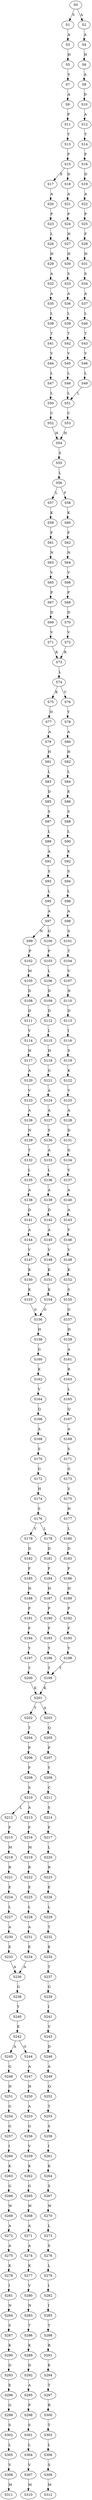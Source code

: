strict digraph  {
	S0 -> S1 [ label = S ];
	S0 -> S2 [ label = A ];
	S1 -> S3 [ label = A ];
	S2 -> S4 [ label = A ];
	S3 -> S5 [ label = H ];
	S4 -> S6 [ label = H ];
	S5 -> S7 [ label = V ];
	S6 -> S8 [ label = A ];
	S7 -> S9 [ label = A ];
	S8 -> S10 [ label = D ];
	S9 -> S11 [ label = P ];
	S10 -> S12 [ label = A ];
	S11 -> S13 [ label = T ];
	S12 -> S14 [ label = T ];
	S13 -> S15 [ label = F ];
	S14 -> S16 [ label = F ];
	S15 -> S17 [ label = E ];
	S15 -> S18 [ label = D ];
	S16 -> S19 [ label = D ];
	S17 -> S20 [ label = A ];
	S18 -> S21 [ label = A ];
	S19 -> S22 [ label = A ];
	S20 -> S23 [ label = P ];
	S21 -> S24 [ label = P ];
	S22 -> S25 [ label = P ];
	S23 -> S26 [ label = L ];
	S24 -> S27 [ label = H ];
	S25 -> S28 [ label = F ];
	S26 -> S29 [ label = H ];
	S27 -> S30 [ label = H ];
	S28 -> S31 [ label = H ];
	S29 -> S32 [ label = A ];
	S30 -> S33 [ label = S ];
	S31 -> S34 [ label = S ];
	S32 -> S35 [ label = A ];
	S33 -> S36 [ label = A ];
	S34 -> S37 [ label = A ];
	S35 -> S38 [ label = L ];
	S36 -> S39 [ label = L ];
	S37 -> S40 [ label = L ];
	S38 -> S41 [ label = T ];
	S39 -> S42 [ label = T ];
	S40 -> S43 [ label = T ];
	S41 -> S44 [ label = V ];
	S42 -> S45 [ label = V ];
	S43 -> S46 [ label = V ];
	S44 -> S47 [ label = L ];
	S45 -> S48 [ label = L ];
	S46 -> S49 [ label = L ];
	S47 -> S50 [ label = L ];
	S48 -> S51 [ label = L ];
	S49 -> S51 [ label = L ];
	S50 -> S52 [ label = C ];
	S51 -> S53 [ label = C ];
	S52 -> S54 [ label = H ];
	S53 -> S54 [ label = H ];
	S54 -> S55 [ label = S ];
	S55 -> S56 [ label = L ];
	S56 -> S57 [ label = L ];
	S56 -> S58 [ label = F ];
	S57 -> S59 [ label = K ];
	S58 -> S60 [ label = K ];
	S59 -> S61 [ label = F ];
	S60 -> S62 [ label = F ];
	S61 -> S63 [ label = N ];
	S62 -> S64 [ label = N ];
	S63 -> S65 [ label = V ];
	S64 -> S66 [ label = V ];
	S65 -> S67 [ label = P ];
	S66 -> S68 [ label = P ];
	S67 -> S69 [ label = D ];
	S68 -> S70 [ label = D ];
	S69 -> S71 [ label = V ];
	S70 -> S72 [ label = V ];
	S71 -> S73 [ label = R ];
	S72 -> S73 [ label = R ];
	S73 -> S74 [ label = L ];
	S74 -> S75 [ label = K ];
	S74 -> S76 [ label = V ];
	S75 -> S77 [ label = H ];
	S76 -> S78 [ label = Y ];
	S77 -> S79 [ label = A ];
	S78 -> S80 [ label = A ];
	S79 -> S81 [ label = H ];
	S80 -> S82 [ label = H ];
	S81 -> S83 [ label = L ];
	S82 -> S84 [ label = L ];
	S83 -> S85 [ label = D ];
	S84 -> S86 [ label = E ];
	S85 -> S87 [ label = S ];
	S86 -> S88 [ label = S ];
	S87 -> S89 [ label = L ];
	S88 -> S90 [ label = L ];
	S89 -> S91 [ label = A ];
	S90 -> S92 [ label = K ];
	S91 -> S93 [ label = S ];
	S92 -> S94 [ label = S ];
	S93 -> S95 [ label = L ];
	S94 -> S96 [ label = L ];
	S95 -> S97 [ label = A ];
	S96 -> S98 [ label = A ];
	S97 -> S99 [ label = N ];
	S97 -> S100 [ label = G ];
	S98 -> S101 [ label = S ];
	S99 -> S102 [ label = P ];
	S100 -> S103 [ label = P ];
	S101 -> S104 [ label = T ];
	S102 -> S105 [ label = M ];
	S103 -> S106 [ label = L ];
	S104 -> S107 [ label = V ];
	S105 -> S108 [ label = D ];
	S106 -> S109 [ label = D ];
	S107 -> S110 [ label = N ];
	S108 -> S111 [ label = D ];
	S109 -> S112 [ label = D ];
	S110 -> S113 [ label = D ];
	S111 -> S114 [ label = V ];
	S112 -> S115 [ label = L ];
	S113 -> S116 [ label = I ];
	S114 -> S117 [ label = H ];
	S115 -> S118 [ label = H ];
	S116 -> S119 [ label = S ];
	S117 -> S120 [ label = A ];
	S118 -> S121 [ label = G ];
	S119 -> S122 [ label = K ];
	S120 -> S123 [ label = V ];
	S121 -> S124 [ label = A ];
	S122 -> S125 [ label = V ];
	S123 -> S126 [ label = A ];
	S124 -> S127 [ label = A ];
	S125 -> S128 [ label = A ];
	S126 -> S129 [ label = N ];
	S127 -> S130 [ label = S ];
	S128 -> S131 [ label = D ];
	S129 -> S132 [ label = T ];
	S130 -> S133 [ label = A ];
	S131 -> S134 [ label = G ];
	S132 -> S135 [ label = L ];
	S133 -> S136 [ label = L ];
	S134 -> S137 [ label = V ];
	S135 -> S138 [ label = A ];
	S136 -> S139 [ label = A ];
	S137 -> S140 [ label = A ];
	S138 -> S141 [ label = D ];
	S139 -> S142 [ label = D ];
	S140 -> S143 [ label = A ];
	S141 -> S144 [ label = A ];
	S142 -> S145 [ label = A ];
	S143 -> S146 [ label = V ];
	S144 -> S147 [ label = V ];
	S145 -> S148 [ label = V ];
	S146 -> S149 [ label = V ];
	S147 -> S150 [ label = K ];
	S148 -> S151 [ label = K ];
	S149 -> S152 [ label = K ];
	S150 -> S153 [ label = K ];
	S151 -> S154 [ label = K ];
	S152 -> S155 [ label = S ];
	S153 -> S156 [ label = G ];
	S154 -> S156 [ label = G ];
	S155 -> S157 [ label = G ];
	S156 -> S158 [ label = H ];
	S157 -> S159 [ label = H ];
	S158 -> S160 [ label = G ];
	S159 -> S161 [ label = A ];
	S160 -> S162 [ label = K ];
	S161 -> S163 [ label = R ];
	S162 -> S164 [ label = V ];
	S163 -> S165 [ label = L ];
	S164 -> S166 [ label = Q ];
	S165 -> S167 [ label = Q ];
	S166 -> S168 [ label = A ];
	S167 -> S169 [ label = A ];
	S168 -> S170 [ label = S ];
	S169 -> S171 [ label = S ];
	S170 -> S172 [ label = G ];
	S171 -> S173 [ label = G ];
	S172 -> S174 [ label = H ];
	S173 -> S175 [ label = S ];
	S174 -> S176 [ label = S ];
	S175 -> S177 [ label = H ];
	S176 -> S178 [ label = L ];
	S176 -> S179 [ label = V ];
	S177 -> S180 [ label = L ];
	S178 -> S181 [ label = D ];
	S179 -> S182 [ label = D ];
	S180 -> S183 [ label = D ];
	S181 -> S184 [ label = F ];
	S182 -> S185 [ label = F ];
	S183 -> S186 [ label = F ];
	S184 -> S187 [ label = H ];
	S185 -> S188 [ label = H ];
	S186 -> S189 [ label = H ];
	S187 -> S190 [ label = P ];
	S188 -> S191 [ label = P ];
	S189 -> S192 [ label = P ];
	S190 -> S193 [ label = F ];
	S191 -> S194 [ label = F ];
	S192 -> S195 [ label = F ];
	S193 -> S196 [ label = Y ];
	S194 -> S197 [ label = Y ];
	S195 -> S198 [ label = Y ];
	S196 -> S199 [ label = T ];
	S197 -> S200 [ label = T ];
	S198 -> S199 [ label = T ];
	S199 -> S201 [ label = K ];
	S200 -> S201 [ label = K ];
	S201 -> S202 [ label = T ];
	S201 -> S203 [ label = A ];
	S202 -> S204 [ label = T ];
	S203 -> S205 [ label = Q ];
	S204 -> S206 [ label = P ];
	S205 -> S207 [ label = P ];
	S206 -> S208 [ label = F ];
	S207 -> S209 [ label = Y ];
	S208 -> S210 [ label = S ];
	S209 -> S211 [ label = C ];
	S210 -> S212 [ label = L ];
	S210 -> S213 [ label = A ];
	S211 -> S214 [ label = S ];
	S212 -> S215 [ label = F ];
	S213 -> S216 [ label = F ];
	S214 -> S217 [ label = F ];
	S215 -> S218 [ label = M ];
	S216 -> S219 [ label = M ];
	S217 -> S220 [ label = L ];
	S218 -> S221 [ label = R ];
	S219 -> S222 [ label = R ];
	S220 -> S223 [ label = R ];
	S221 -> S224 [ label = E ];
	S222 -> S225 [ label = E ];
	S223 -> S226 [ label = E ];
	S224 -> S227 [ label = L ];
	S225 -> S228 [ label = L ];
	S226 -> S229 [ label = L ];
	S227 -> S230 [ label = A ];
	S228 -> S231 [ label = A ];
	S229 -> S232 [ label = T ];
	S230 -> S233 [ label = E ];
	S231 -> S234 [ label = E ];
	S232 -> S235 [ label = E ];
	S233 -> S236 [ label = A ];
	S234 -> S236 [ label = A ];
	S235 -> S237 [ label = T ];
	S236 -> S238 [ label = G ];
	S237 -> S239 [ label = G ];
	S238 -> S240 [ label = Y ];
	S239 -> S241 [ label = I ];
	S240 -> S242 [ label = E ];
	S241 -> S243 [ label = V ];
	S242 -> S244 [ label = G ];
	S242 -> S245 [ label = A ];
	S243 -> S246 [ label = D ];
	S244 -> S247 [ label = A ];
	S245 -> S248 [ label = G ];
	S246 -> S249 [ label = A ];
	S247 -> S250 [ label = H ];
	S248 -> S251 [ label = H ];
	S249 -> S252 [ label = Q ];
	S250 -> S253 [ label = A ];
	S251 -> S254 [ label = G ];
	S252 -> S255 [ label = T ];
	S253 -> S256 [ label = G ];
	S254 -> S257 [ label = G ];
	S255 -> S258 [ label = S ];
	S256 -> S259 [ label = V ];
	S257 -> S260 [ label = I ];
	S258 -> S261 [ label = I ];
	S259 -> S262 [ label = K ];
	S260 -> S263 [ label = K ];
	S261 -> S264 [ label = K ];
	S262 -> S265 [ label = G ];
	S263 -> S266 [ label = G ];
	S264 -> S267 [ label = S ];
	S265 -> S268 [ label = W ];
	S266 -> S269 [ label = W ];
	S267 -> S270 [ label = W ];
	S268 -> S271 [ label = A ];
	S269 -> S272 [ label = A ];
	S270 -> S273 [ label = L ];
	S271 -> S274 [ label = A ];
	S272 -> S275 [ label = A ];
	S273 -> S276 [ label = S ];
	S274 -> S277 [ label = K ];
	S275 -> S278 [ label = K ];
	S276 -> S279 [ label = L ];
	S277 -> S280 [ label = V ];
	S278 -> S281 [ label = I ];
	S279 -> S282 [ label = I ];
	S280 -> S283 [ label = N ];
	S281 -> S284 [ label = N ];
	S282 -> S285 [ label = I ];
	S283 -> S286 [ label = T ];
	S284 -> S287 [ label = S ];
	S285 -> S288 [ label = T ];
	S286 -> S289 [ label = K ];
	S287 -> S290 [ label = K ];
	S288 -> S291 [ label = R ];
	S289 -> S292 [ label = D ];
	S290 -> S293 [ label = D ];
	S291 -> S294 [ label = E ];
	S292 -> S295 [ label = A ];
	S293 -> S296 [ label = E ];
	S294 -> S297 [ label = T ];
	S295 -> S298 [ label = P ];
	S296 -> S299 [ label = G ];
	S297 -> S300 [ label = R ];
	S298 -> S301 [ label = S ];
	S299 -> S302 [ label = S ];
	S300 -> S303 [ label = T ];
	S301 -> S304 [ label = L ];
	S302 -> S305 [ label = L ];
	S303 -> S306 [ label = L ];
	S304 -> S307 [ label = V ];
	S305 -> S308 [ label = V ];
	S306 -> S309 [ label = S ];
	S307 -> S310 [ label = M ];
	S308 -> S311 [ label = M ];
	S309 -> S312 [ label = M ];
}
